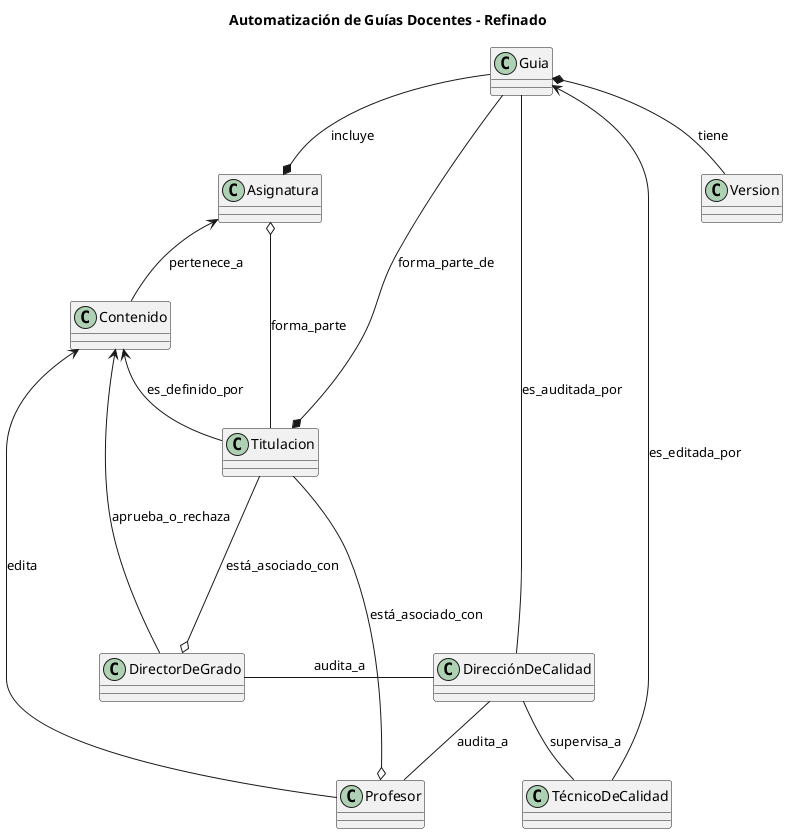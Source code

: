 @startuml Diagrama de Clases
title Automatización de Guías Docentes - Refinado

class Profesor
class DirectorDeGrado
class TécnicoDeCalidad
class DirecciónDeCalidad
class Guia
class Contenido
class Titulacion
class Asignatura
class Version

Guia --* Titulacion: forma_parte_de
Guia --* Asignatura: incluye

Asignatura <-down- Contenido: pertenece_a
Asignatura o-down- Titulacion: forma_parte

Guia -down- DirecciónDeCalidad: es_auditada_por
Guia <-down- TécnicoDeCalidad: es_editada_por
Guia *-down- Version: tiene

Contenido <-- Titulacion: es_definido_por

DirecciónDeCalidad -- TécnicoDeCalidad: supervisa_a
DirecciónDeCalidad -- Profesor: audita_a
DirecciónDeCalidad -l-- DirectorDeGrado: audita_a

Profesor o-up-- Titulacion: está_asociado_con
DirectorDeGrado o-up-- Titulacion: está_asociado_con

Contenido <- DirectorDeGrado: aprueba_o_rechaza
Contenido <-- Profesor: edita

@enduml
